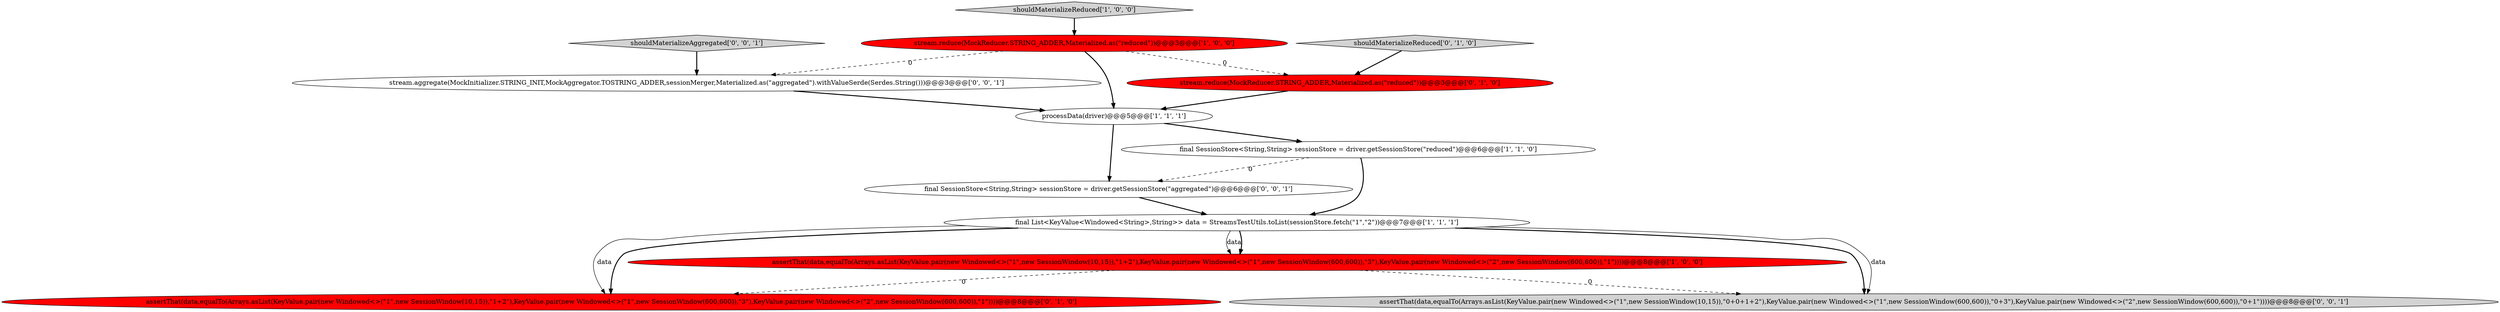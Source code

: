 digraph {
3 [style = filled, label = "processData(driver)@@@5@@@['1', '1', '1']", fillcolor = white, shape = ellipse image = "AAA0AAABBB1BBB"];
1 [style = filled, label = "shouldMaterializeReduced['1', '0', '0']", fillcolor = lightgray, shape = diamond image = "AAA0AAABBB1BBB"];
5 [style = filled, label = "stream.reduce(MockReducer.STRING_ADDER,Materialized.as(\"reduced\"))@@@3@@@['1', '0', '0']", fillcolor = red, shape = ellipse image = "AAA1AAABBB1BBB"];
10 [style = filled, label = "final SessionStore<String,String> sessionStore = driver.getSessionStore(\"aggregated\")@@@6@@@['0', '0', '1']", fillcolor = white, shape = ellipse image = "AAA0AAABBB3BBB"];
4 [style = filled, label = "assertThat(data,equalTo(Arrays.asList(KeyValue.pair(new Windowed<>(\"1\",new SessionWindow(10,15)),\"1+2\"),KeyValue.pair(new Windowed<>(\"1\",new SessionWindow(600,600)),\"3\"),KeyValue.pair(new Windowed<>(\"2\",new SessionWindow(600,600)),\"1\"))))@@@8@@@['1', '0', '0']", fillcolor = red, shape = ellipse image = "AAA1AAABBB1BBB"];
7 [style = filled, label = "assertThat(data,equalTo(Arrays.asList(KeyValue.pair(new Windowed<>(\"1\",new SessionWindow(10,15)),\"1+2\"),KeyValue.pair(new Windowed<>(\"1\",new SessionWindow(600,600)),\"3\"),KeyValue.pair(new Windowed<>(\"2\",new SessionWindow(600,600)),\"1\"))))@@@8@@@['0', '1', '0']", fillcolor = red, shape = ellipse image = "AAA1AAABBB2BBB"];
11 [style = filled, label = "assertThat(data,equalTo(Arrays.asList(KeyValue.pair(new Windowed<>(\"1\",new SessionWindow(10,15)),\"0+0+1+2\"),KeyValue.pair(new Windowed<>(\"1\",new SessionWindow(600,600)),\"0+3\"),KeyValue.pair(new Windowed<>(\"2\",new SessionWindow(600,600)),\"0+1\"))))@@@8@@@['0', '0', '1']", fillcolor = lightgray, shape = ellipse image = "AAA0AAABBB3BBB"];
12 [style = filled, label = "stream.aggregate(MockInitializer.STRING_INIT,MockAggregator.TOSTRING_ADDER,sessionMerger,Materialized.as(\"aggregated\").withValueSerde(Serdes.String()))@@@3@@@['0', '0', '1']", fillcolor = white, shape = ellipse image = "AAA0AAABBB3BBB"];
6 [style = filled, label = "stream.reduce(MockReducer.STRING_ADDER,Materialized.as(\"reduced\"))@@@3@@@['0', '1', '0']", fillcolor = red, shape = ellipse image = "AAA1AAABBB2BBB"];
2 [style = filled, label = "final SessionStore<String,String> sessionStore = driver.getSessionStore(\"reduced\")@@@6@@@['1', '1', '0']", fillcolor = white, shape = ellipse image = "AAA0AAABBB1BBB"];
0 [style = filled, label = "final List<KeyValue<Windowed<String>,String>> data = StreamsTestUtils.toList(sessionStore.fetch(\"1\",\"2\"))@@@7@@@['1', '1', '1']", fillcolor = white, shape = ellipse image = "AAA0AAABBB1BBB"];
8 [style = filled, label = "shouldMaterializeReduced['0', '1', '0']", fillcolor = lightgray, shape = diamond image = "AAA0AAABBB2BBB"];
9 [style = filled, label = "shouldMaterializeAggregated['0', '0', '1']", fillcolor = lightgray, shape = diamond image = "AAA0AAABBB3BBB"];
1->5 [style = bold, label=""];
5->3 [style = bold, label=""];
6->3 [style = bold, label=""];
5->12 [style = dashed, label="0"];
0->11 [style = bold, label=""];
8->6 [style = bold, label=""];
2->10 [style = dashed, label="0"];
0->7 [style = bold, label=""];
3->10 [style = bold, label=""];
2->0 [style = bold, label=""];
0->11 [style = solid, label="data"];
5->6 [style = dashed, label="0"];
3->2 [style = bold, label=""];
0->4 [style = solid, label="data"];
0->7 [style = solid, label="data"];
0->4 [style = bold, label=""];
4->7 [style = dashed, label="0"];
10->0 [style = bold, label=""];
12->3 [style = bold, label=""];
9->12 [style = bold, label=""];
4->11 [style = dashed, label="0"];
}
